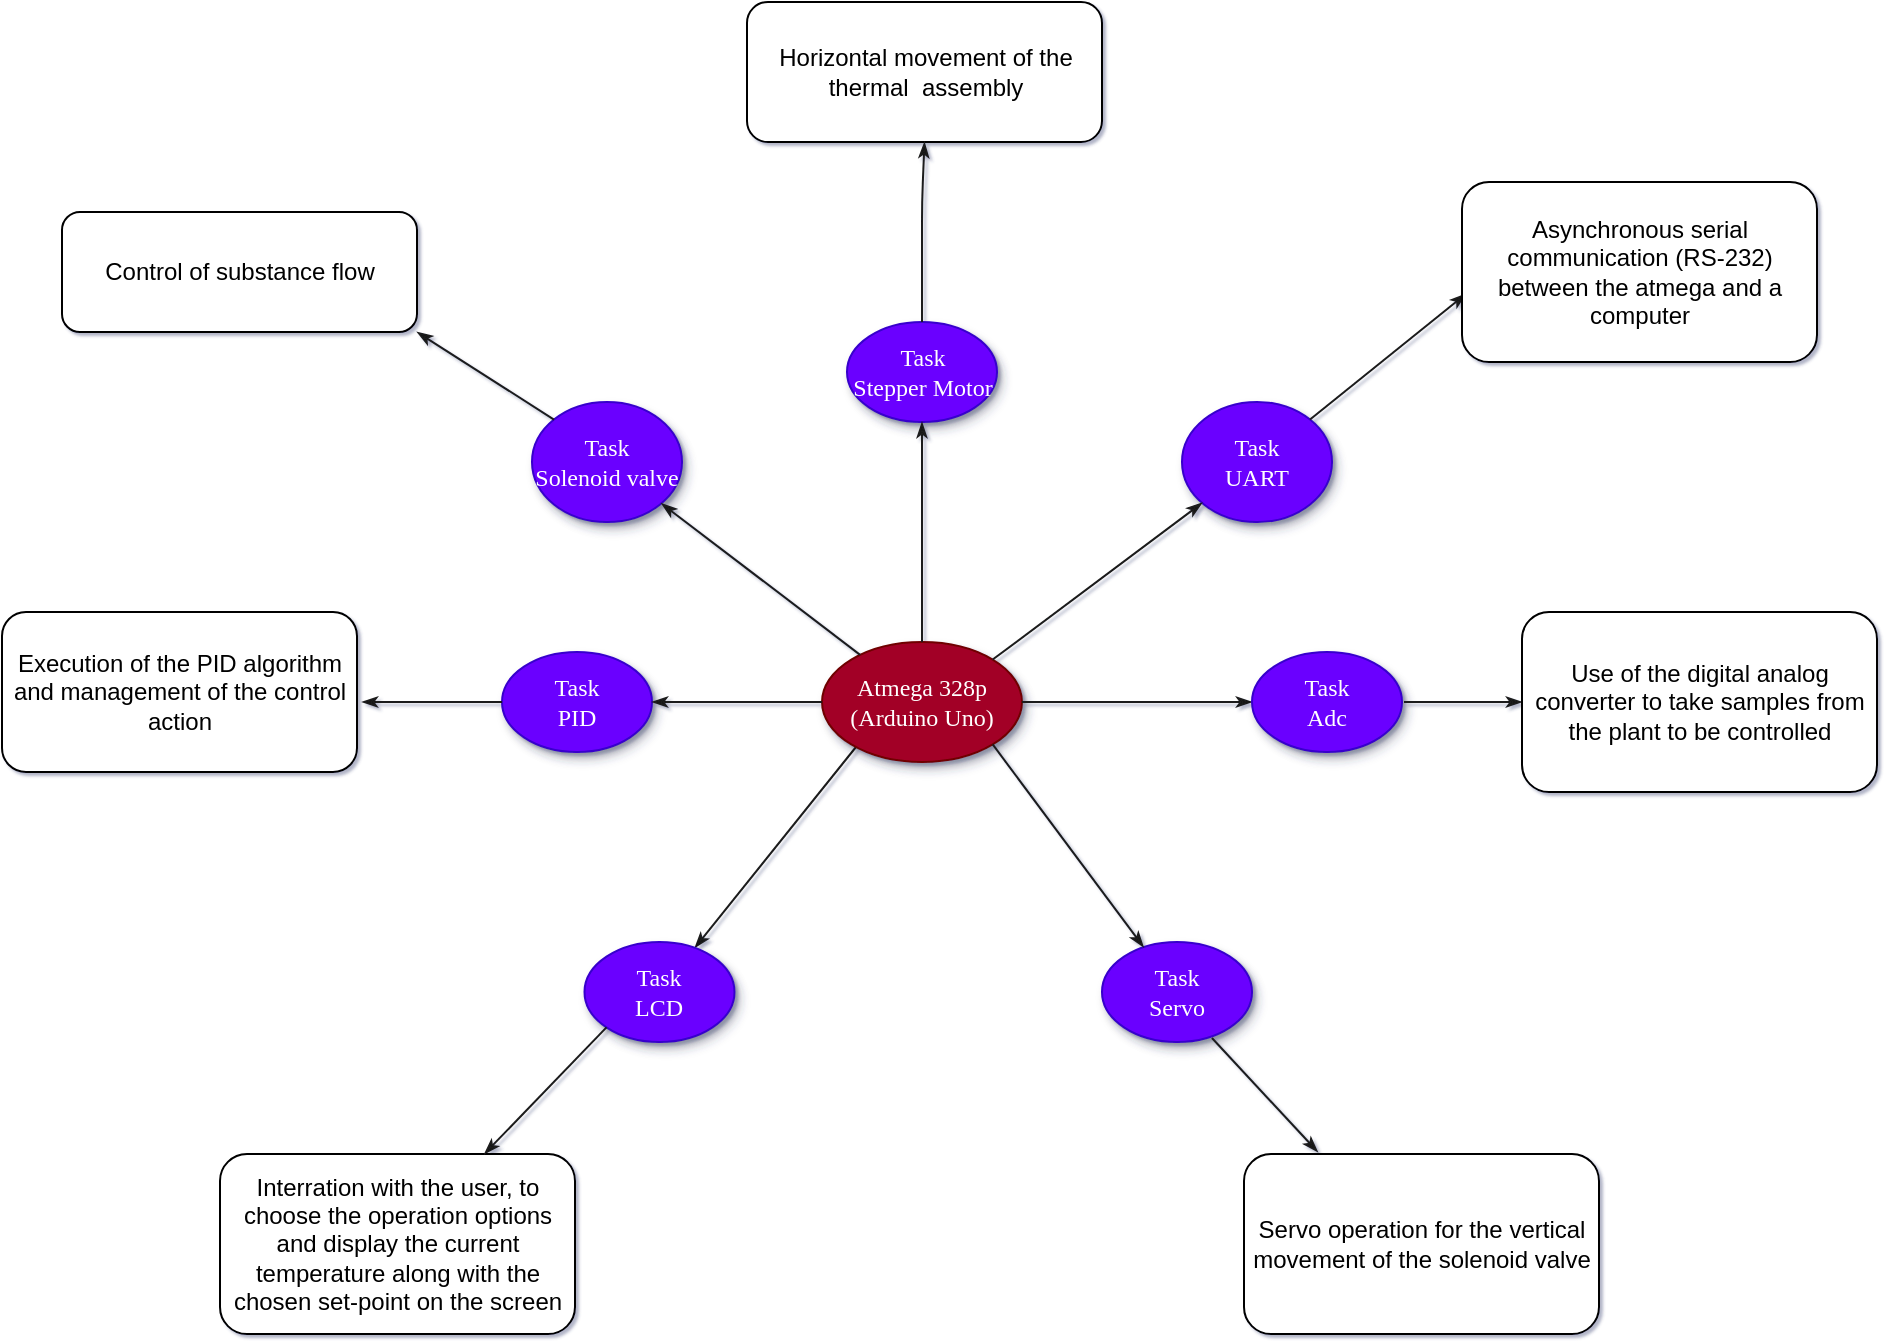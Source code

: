 <mxfile version="13.7.3" type="github">
  <diagram name="Page-1" id="42789a77-a242-8287-6e28-9cd8cfd52e62">
    <mxGraphModel dx="2442" dy="525" grid="0" gridSize="10" guides="1" tooltips="1" connect="1" arrows="1" fold="1" page="1" pageScale="1" pageWidth="850" pageHeight="1100" background="#ffffff" math="0" shadow="1">
      <root>
        <mxCell id="0" />
        <mxCell id="1" parent="0" />
        <mxCell id="oe6LMG_6if38MMG878lX-8" style="edgeStyle=none;rounded=1;html=1;labelBackgroundColor=none;startArrow=none;startFill=0;startSize=5;endArrow=classicThin;endFill=1;endSize=5;jettySize=auto;orthogonalLoop=1;strokeWidth=1;fontFamily=Verdana;fontSize=12;fillColor=#e1d5e7;strokeColor=#1A1A1A;" edge="1" target="oe6LMG_6if38MMG878lX-10" parent="1">
          <mxGeometry relative="1" as="geometry">
            <mxPoint x="-549" y="432" as="sourcePoint" />
          </mxGeometry>
        </mxCell>
        <mxCell id="oe6LMG_6if38MMG878lX-9" value="Atmega 328p&lt;br&gt;(Arduino Uno)" style="ellipse;whiteSpace=wrap;html=1;rounded=0;shadow=1;comic=0;labelBackgroundColor=none;strokeWidth=1;fontFamily=Verdana;fontSize=12;align=center;fillColor=#a20025;strokeColor=#6F0000;fontColor=#ffffff;" vertex="1" parent="1">
          <mxGeometry x="-568" y="382" width="100" height="60" as="geometry" />
        </mxCell>
        <mxCell id="oe6LMG_6if38MMG878lX-10" value="Task&lt;br&gt;LCD" style="ellipse;whiteSpace=wrap;html=1;rounded=0;shadow=1;comic=0;labelBackgroundColor=none;strokeWidth=1;fontFamily=Verdana;fontSize=12;align=center;fillColor=#6a00ff;strokeColor=#3700CC;fontColor=#ffffff;" vertex="1" parent="1">
          <mxGeometry x="-686.75" y="532" width="75" height="50" as="geometry" />
        </mxCell>
        <mxCell id="oe6LMG_6if38MMG878lX-11" value="Task&lt;br&gt;Servo" style="ellipse;whiteSpace=wrap;html=1;rounded=0;shadow=1;comic=0;labelBackgroundColor=none;strokeWidth=1;fontFamily=Verdana;fontSize=12;align=center;fillColor=#6a00ff;strokeColor=#3700CC;fontColor=#ffffff;" vertex="1" parent="1">
          <mxGeometry x="-428" y="532" width="75" height="50" as="geometry" />
        </mxCell>
        <mxCell id="oe6LMG_6if38MMG878lX-12" value="Task&lt;br&gt;PID" style="ellipse;whiteSpace=wrap;html=1;rounded=0;shadow=1;comic=0;labelBackgroundColor=none;strokeWidth=1;fontFamily=Verdana;fontSize=12;align=center;fillColor=#6a00ff;strokeColor=#3700CC;fontColor=#ffffff;" vertex="1" parent="1">
          <mxGeometry x="-728" y="387" width="75" height="50" as="geometry" />
        </mxCell>
        <mxCell id="oe6LMG_6if38MMG878lX-13" style="edgeStyle=none;rounded=1;html=1;labelBackgroundColor=none;startArrow=none;startFill=0;startSize=5;endArrow=classicThin;endFill=1;endSize=5;jettySize=auto;orthogonalLoop=1;strokeWidth=1;fontFamily=Verdana;fontSize=12;strokeColor=#1A1A1A;exitX=1;exitY=1;exitDx=0;exitDy=0;" edge="1" source="oe6LMG_6if38MMG878lX-9" target="oe6LMG_6if38MMG878lX-11" parent="1">
          <mxGeometry relative="1" as="geometry">
            <mxPoint x="-470" y="412" as="sourcePoint" />
            <mxPoint x="-408" y="472" as="targetPoint" />
          </mxGeometry>
        </mxCell>
        <mxCell id="oe6LMG_6if38MMG878lX-14" style="edgeStyle=none;rounded=1;html=1;labelBackgroundColor=none;startArrow=none;startFill=0;startSize=5;endArrow=classicThin;endFill=1;endSize=5;jettySize=auto;orthogonalLoop=1;strokeWidth=1;fontFamily=Verdana;fontSize=12;strokeColor=#1A1A1A;exitX=1;exitY=0.5;exitDx=0;exitDy=0;" edge="1" source="oe6LMG_6if38MMG878lX-9" parent="1" target="oe6LMG_6if38MMG878lX-22">
          <mxGeometry relative="1" as="geometry">
            <mxPoint x="-471" y="412" as="sourcePoint" />
            <mxPoint x="-305.381" y="356.179" as="targetPoint" />
          </mxGeometry>
        </mxCell>
        <mxCell id="oe6LMG_6if38MMG878lX-15" value="Task&lt;br&gt;UART" style="ellipse;whiteSpace=wrap;html=1;rounded=0;shadow=1;comic=0;labelBackgroundColor=none;strokeWidth=1;fontFamily=Verdana;fontSize=12;align=center;fillColor=#6a00ff;strokeColor=#3700CC;fontColor=#ffffff;" vertex="1" parent="1">
          <mxGeometry x="-388" y="262" width="75" height="60" as="geometry" />
        </mxCell>
        <mxCell id="oe6LMG_6if38MMG878lX-16" style="edgeStyle=none;rounded=1;html=1;labelBackgroundColor=none;startArrow=none;startFill=0;startSize=5;endArrow=classicThin;endFill=1;endSize=5;jettySize=auto;orthogonalLoop=1;strokeWidth=1;fontFamily=Verdana;fontSize=12;exitX=1;exitY=0;exitDx=0;exitDy=0;strokeColor=#1A1A1A;" edge="1" source="oe6LMG_6if38MMG878lX-9" target="oe6LMG_6if38MMG878lX-15" parent="1">
          <mxGeometry relative="1" as="geometry">
            <mxPoint x="-538" y="342" as="sourcePoint" />
            <mxPoint x="-598" y="432" as="targetPoint" />
          </mxGeometry>
        </mxCell>
        <mxCell id="oe6LMG_6if38MMG878lX-17" value="Task&lt;br&gt;Solenoid valve" style="ellipse;whiteSpace=wrap;html=1;rounded=0;shadow=1;comic=0;labelBackgroundColor=none;strokeWidth=1;fontFamily=Verdana;fontSize=12;align=center;fillColor=#6a00ff;strokeColor=#3700CC;fontColor=#ffffff;" vertex="1" parent="1">
          <mxGeometry x="-713" y="262" width="75" height="60" as="geometry" />
        </mxCell>
        <mxCell id="oe6LMG_6if38MMG878lX-18" style="edgeStyle=none;rounded=1;html=1;labelBackgroundColor=none;startArrow=none;startFill=0;startSize=5;endArrow=classicThin;endFill=1;endSize=5;jettySize=auto;orthogonalLoop=1;strokeWidth=1;fontFamily=Verdana;fontSize=12;strokeColor=#1A1A1A;" edge="1" source="oe6LMG_6if38MMG878lX-9" target="oe6LMG_6if38MMG878lX-17" parent="1">
          <mxGeometry relative="1" as="geometry">
            <mxPoint x="-586" y="360" as="sourcePoint" />
            <mxPoint x="-608" y="242" as="targetPoint" />
          </mxGeometry>
        </mxCell>
        <mxCell id="oe6LMG_6if38MMG878lX-19" value="Task&lt;br&gt;Stepper Motor" style="ellipse;whiteSpace=wrap;html=1;rounded=0;shadow=1;comic=0;labelBackgroundColor=none;strokeWidth=1;fontFamily=Verdana;fontSize=12;align=center;fillColor=#6a00ff;strokeColor=#3700CC;fontColor=#ffffff;" vertex="1" parent="1">
          <mxGeometry x="-555.5" y="222" width="75" height="50" as="geometry" />
        </mxCell>
        <mxCell id="oe6LMG_6if38MMG878lX-20" style="edgeStyle=none;rounded=1;html=1;labelBackgroundColor=none;startArrow=none;startFill=0;startSize=5;endArrow=classicThin;endFill=1;endSize=5;jettySize=auto;orthogonalLoop=1;strokeWidth=1;fontFamily=Verdana;fontSize=12;exitX=0;exitY=0.5;exitDx=0;exitDy=0;strokeColor=#1A1A1A;" edge="1" source="oe6LMG_6if38MMG878lX-9" target="oe6LMG_6if38MMG878lX-12" parent="1">
          <mxGeometry relative="1" as="geometry">
            <mxPoint x="-588" y="502" as="sourcePoint" />
            <mxPoint x="-588" y="602" as="targetPoint" />
          </mxGeometry>
        </mxCell>
        <mxCell id="oe6LMG_6if38MMG878lX-22" value="Task&lt;br&gt;Adc" style="ellipse;whiteSpace=wrap;html=1;rounded=0;shadow=1;comic=0;labelBackgroundColor=none;strokeWidth=1;fontFamily=Verdana;fontSize=12;align=center;fillColor=#6a00ff;strokeColor=#3700CC;fontColor=#ffffff;" vertex="1" parent="1">
          <mxGeometry x="-353" y="387" width="75" height="50" as="geometry" />
        </mxCell>
        <mxCell id="oe6LMG_6if38MMG878lX-26" style="edgeStyle=none;rounded=1;html=1;labelBackgroundColor=none;startArrow=none;startFill=0;startSize=5;endArrow=classicThin;endFill=1;endSize=5;jettySize=auto;orthogonalLoop=1;strokeWidth=1;fontFamily=Verdana;fontSize=12;exitX=0.5;exitY=0;exitDx=0;exitDy=0;entryX=0.5;entryY=1;entryDx=0;entryDy=0;strokeColor=#1A1A1A;" edge="1" parent="1" source="oe6LMG_6if38MMG878lX-9" target="oe6LMG_6if38MMG878lX-19">
          <mxGeometry relative="1" as="geometry">
            <mxPoint x="-528" y="332" as="sourcePoint" />
            <mxPoint x="-410.28" y="260.233" as="targetPoint" />
          </mxGeometry>
        </mxCell>
        <mxCell id="oe6LMG_6if38MMG878lX-29" value="Interration with the user, to choose the operation options and display the current temperature along with the chosen set-point on the screen" style="rounded=1;whiteSpace=wrap;html=1;" vertex="1" parent="1">
          <mxGeometry x="-869" y="638" width="177.5" height="90" as="geometry" />
        </mxCell>
        <mxCell id="oe6LMG_6if38MMG878lX-31" value="Servo operation for the vertical movement of the solenoid valve" style="rounded=1;whiteSpace=wrap;html=1;" vertex="1" parent="1">
          <mxGeometry x="-357" y="638" width="177.5" height="90" as="geometry" />
        </mxCell>
        <mxCell id="oe6LMG_6if38MMG878lX-33" style="edgeStyle=none;rounded=1;html=1;labelBackgroundColor=none;startArrow=none;startFill=0;startSize=5;endArrow=classicThin;endFill=1;endSize=5;jettySize=auto;orthogonalLoop=1;strokeWidth=1;fontFamily=Verdana;fontSize=12;fillColor=#e1d5e7;strokeColor=#1A1A1A;" edge="1" parent="1">
          <mxGeometry relative="1" as="geometry">
            <mxPoint x="-277" y="412" as="sourcePoint" />
            <mxPoint x="-218" y="412" as="targetPoint" />
            <Array as="points" />
          </mxGeometry>
        </mxCell>
        <mxCell id="oe6LMG_6if38MMG878lX-34" value="Use of the digital analog converter to take samples from the plant to be controlled" style="rounded=1;whiteSpace=wrap;html=1;" vertex="1" parent="1">
          <mxGeometry x="-218" y="367" width="177.5" height="90" as="geometry" />
        </mxCell>
        <mxCell id="oe6LMG_6if38MMG878lX-36" style="edgeStyle=none;rounded=1;html=1;labelBackgroundColor=none;startArrow=none;startFill=0;startSize=5;endArrow=classicThin;endFill=1;endSize=5;jettySize=auto;orthogonalLoop=1;strokeWidth=1;fontFamily=Verdana;fontSize=12;fillColor=#e1d5e7;strokeColor=#1A1A1A;exitX=1;exitY=0;exitDx=0;exitDy=0;entryX=0.011;entryY=0.622;entryDx=0;entryDy=0;entryPerimeter=0;" edge="1" parent="1" source="oe6LMG_6if38MMG878lX-15" target="oe6LMG_6if38MMG878lX-37">
          <mxGeometry relative="1" as="geometry">
            <mxPoint x="-328" y="272" as="sourcePoint" />
            <mxPoint x="-248" y="202" as="targetPoint" />
            <Array as="points" />
          </mxGeometry>
        </mxCell>
        <mxCell id="oe6LMG_6if38MMG878lX-37" value="Asynchronous serial communication (RS-232) between the atmega and a computer" style="rounded=1;whiteSpace=wrap;html=1;" vertex="1" parent="1">
          <mxGeometry x="-248" y="152" width="177.5" height="90" as="geometry" />
        </mxCell>
        <mxCell id="oe6LMG_6if38MMG878lX-38" value="Horizontal movement of the thermal&amp;nbsp; assembly" style="rounded=1;whiteSpace=wrap;html=1;" vertex="1" parent="1">
          <mxGeometry x="-605.5" y="62" width="177.5" height="70" as="geometry" />
        </mxCell>
        <mxCell id="oe6LMG_6if38MMG878lX-40" style="edgeStyle=none;rounded=1;html=1;labelBackgroundColor=none;startArrow=none;startFill=0;startSize=5;endArrow=classicThin;endFill=1;endSize=5;jettySize=auto;orthogonalLoop=1;strokeWidth=1;fontFamily=Verdana;fontSize=12;exitX=0.5;exitY=0;exitDx=0;exitDy=0;strokeColor=#1A1A1A;entryX=0.5;entryY=1;entryDx=0;entryDy=0;" edge="1" parent="1" source="oe6LMG_6if38MMG878lX-19" target="oe6LMG_6if38MMG878lX-38">
          <mxGeometry relative="1" as="geometry">
            <mxPoint x="-408" y="202" as="sourcePoint" />
            <mxPoint x="-408" y="112" as="targetPoint" />
            <Array as="points">
              <mxPoint x="-518" y="162" />
            </Array>
          </mxGeometry>
        </mxCell>
        <mxCell id="oe6LMG_6if38MMG878lX-41" value="Control of substance flow" style="rounded=1;whiteSpace=wrap;html=1;" vertex="1" parent="1">
          <mxGeometry x="-948" y="167" width="177.5" height="60" as="geometry" />
        </mxCell>
        <mxCell id="oe6LMG_6if38MMG878lX-42" style="edgeStyle=none;rounded=1;html=1;labelBackgroundColor=none;startArrow=none;startFill=0;startSize=5;endArrow=classicThin;endFill=1;endSize=5;jettySize=auto;orthogonalLoop=1;strokeWidth=1;fontFamily=Verdana;fontSize=12;strokeColor=#1A1A1A;exitX=0;exitY=0;exitDx=0;exitDy=0;entryX=1;entryY=1;entryDx=0;entryDy=0;" edge="1" parent="1" source="oe6LMG_6if38MMG878lX-17" target="oe6LMG_6if38MMG878lX-41">
          <mxGeometry relative="1" as="geometry">
            <mxPoint x="-688" y="152" as="sourcePoint" />
            <mxPoint x="-778" y="222" as="targetPoint" />
          </mxGeometry>
        </mxCell>
        <mxCell id="oe6LMG_6if38MMG878lX-43" value="Execution of the PID algorithm and management of the control action" style="rounded=1;whiteSpace=wrap;html=1;" vertex="1" parent="1">
          <mxGeometry x="-978" y="367" width="177.5" height="80" as="geometry" />
        </mxCell>
        <mxCell id="oe6LMG_6if38MMG878lX-44" style="edgeStyle=none;rounded=1;html=1;labelBackgroundColor=none;startArrow=none;startFill=0;startSize=5;endArrow=classicThin;endFill=1;endSize=5;jettySize=auto;orthogonalLoop=1;strokeWidth=1;fontFamily=Verdana;fontSize=12;exitX=0;exitY=0.5;exitDx=0;exitDy=0;strokeColor=#1A1A1A;" edge="1" parent="1" source="oe6LMG_6if38MMG878lX-12">
          <mxGeometry relative="1" as="geometry">
            <mxPoint x="-758" y="502" as="sourcePoint" />
            <mxPoint x="-798" y="412" as="targetPoint" />
          </mxGeometry>
        </mxCell>
        <mxCell id="oe6LMG_6if38MMG878lX-45" style="edgeStyle=none;rounded=1;html=1;labelBackgroundColor=none;startArrow=none;startFill=0;startSize=5;endArrow=classicThin;endFill=1;endSize=5;jettySize=auto;orthogonalLoop=1;strokeWidth=1;fontFamily=Verdana;fontSize=12;strokeColor=#1A1A1A;exitX=0.733;exitY=0.96;exitDx=0;exitDy=0;exitPerimeter=0;entryX=0.208;entryY=-0.011;entryDx=0;entryDy=0;entryPerimeter=0;" edge="1" parent="1" source="oe6LMG_6if38MMG878lX-11" target="oe6LMG_6if38MMG878lX-31">
          <mxGeometry relative="1" as="geometry">
            <mxPoint x="-343" y="611" as="sourcePoint" />
            <mxPoint x="-267.589" y="712.414" as="targetPoint" />
          </mxGeometry>
        </mxCell>
        <mxCell id="oe6LMG_6if38MMG878lX-46" style="edgeStyle=none;rounded=1;html=1;labelBackgroundColor=none;startArrow=none;startFill=0;startSize=5;endArrow=classicThin;endFill=1;endSize=5;jettySize=auto;orthogonalLoop=1;strokeWidth=1;fontFamily=Verdana;fontSize=12;fillColor=#e1d5e7;strokeColor=#1A1A1A;exitX=0;exitY=1;exitDx=0;exitDy=0;" edge="1" parent="1" source="oe6LMG_6if38MMG878lX-10" target="oe6LMG_6if38MMG878lX-29">
          <mxGeometry relative="1" as="geometry">
            <mxPoint x="-744" y="614" as="sourcePoint" />
            <mxPoint x="-826.603" y="716.941" as="targetPoint" />
          </mxGeometry>
        </mxCell>
      </root>
    </mxGraphModel>
  </diagram>
</mxfile>
